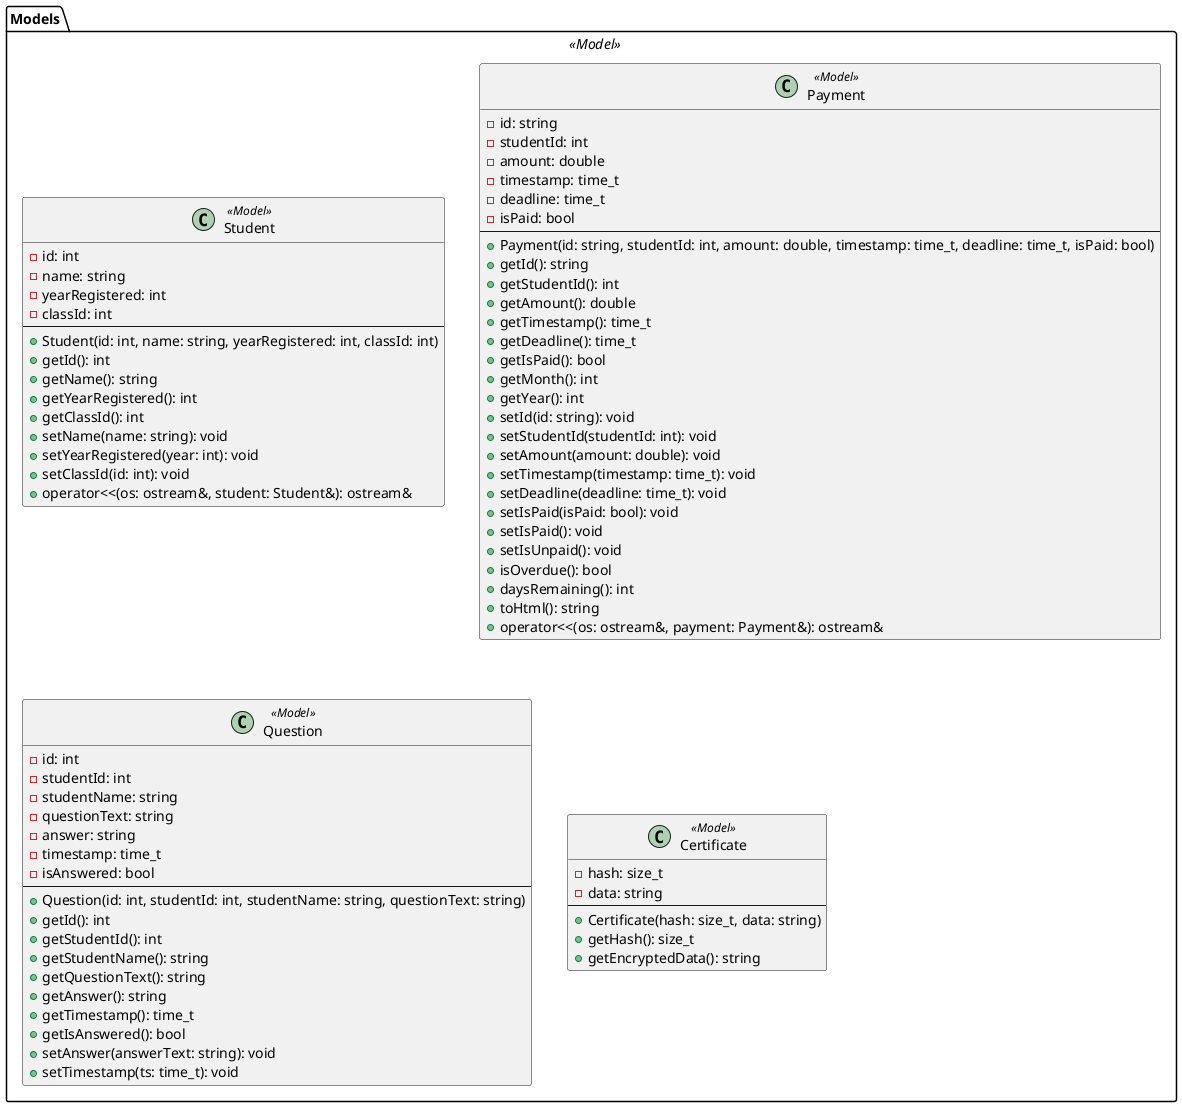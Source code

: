 @startuml models
package "Models" <<Model>> {
    class Student <<Model>> {
        - id: int
        - name: string
        - yearRegistered: int
        - classId: int
        --
        + Student(id: int, name: string, yearRegistered: int, classId: int)
        + getId(): int
        + getName(): string
        + getYearRegistered(): int
        + getClassId(): int
        + setName(name: string): void
        + setYearRegistered(year: int): void
        + setClassId(id: int): void
        + operator<<(os: ostream&, student: Student&): ostream&
    }

    class Payment <<Model>> {
        - id: string
        - studentId: int
        - amount: double
        - timestamp: time_t
        - deadline: time_t
        - isPaid: bool
        --
        + Payment(id: string, studentId: int, amount: double, timestamp: time_t, deadline: time_t, isPaid: bool)
        + getId(): string
        + getStudentId(): int
        + getAmount(): double
        + getTimestamp(): time_t
        + getDeadline(): time_t
        + getIsPaid(): bool
        + getMonth(): int
        + getYear(): int
        + setId(id: string): void
        + setStudentId(studentId: int): void
        + setAmount(amount: double): void
        + setTimestamp(timestamp: time_t): void
        + setDeadline(deadline: time_t): void
        + setIsPaid(isPaid: bool): void
        + setIsPaid(): void
        + setIsUnpaid(): void
        + isOverdue(): bool
        + daysRemaining(): int
        + toHtml(): string
        + operator<<(os: ostream&, payment: Payment&): ostream&
    }

    class Question <<Model>> {
        - id: int
        - studentId: int
        - studentName: string
        - questionText: string
        - answer: string
        - timestamp: time_t
        - isAnswered: bool
        --
        + Question(id: int, studentId: int, studentName: string, questionText: string)
        + getId(): int
        + getStudentId(): int
        + getStudentName(): string
        + getQuestionText(): string
        + getAnswer(): string
        + getTimestamp(): time_t
        + getIsAnswered(): bool
        + setAnswer(answerText: string): void
        + setTimestamp(ts: time_t): void
    }

    class Certificate <<Model>> {
        - hash: size_t
        - data: string
        --
        + Certificate(hash: size_t, data: string)
        + getHash(): size_t
        + getEncryptedData(): string
    }
}

@enduml